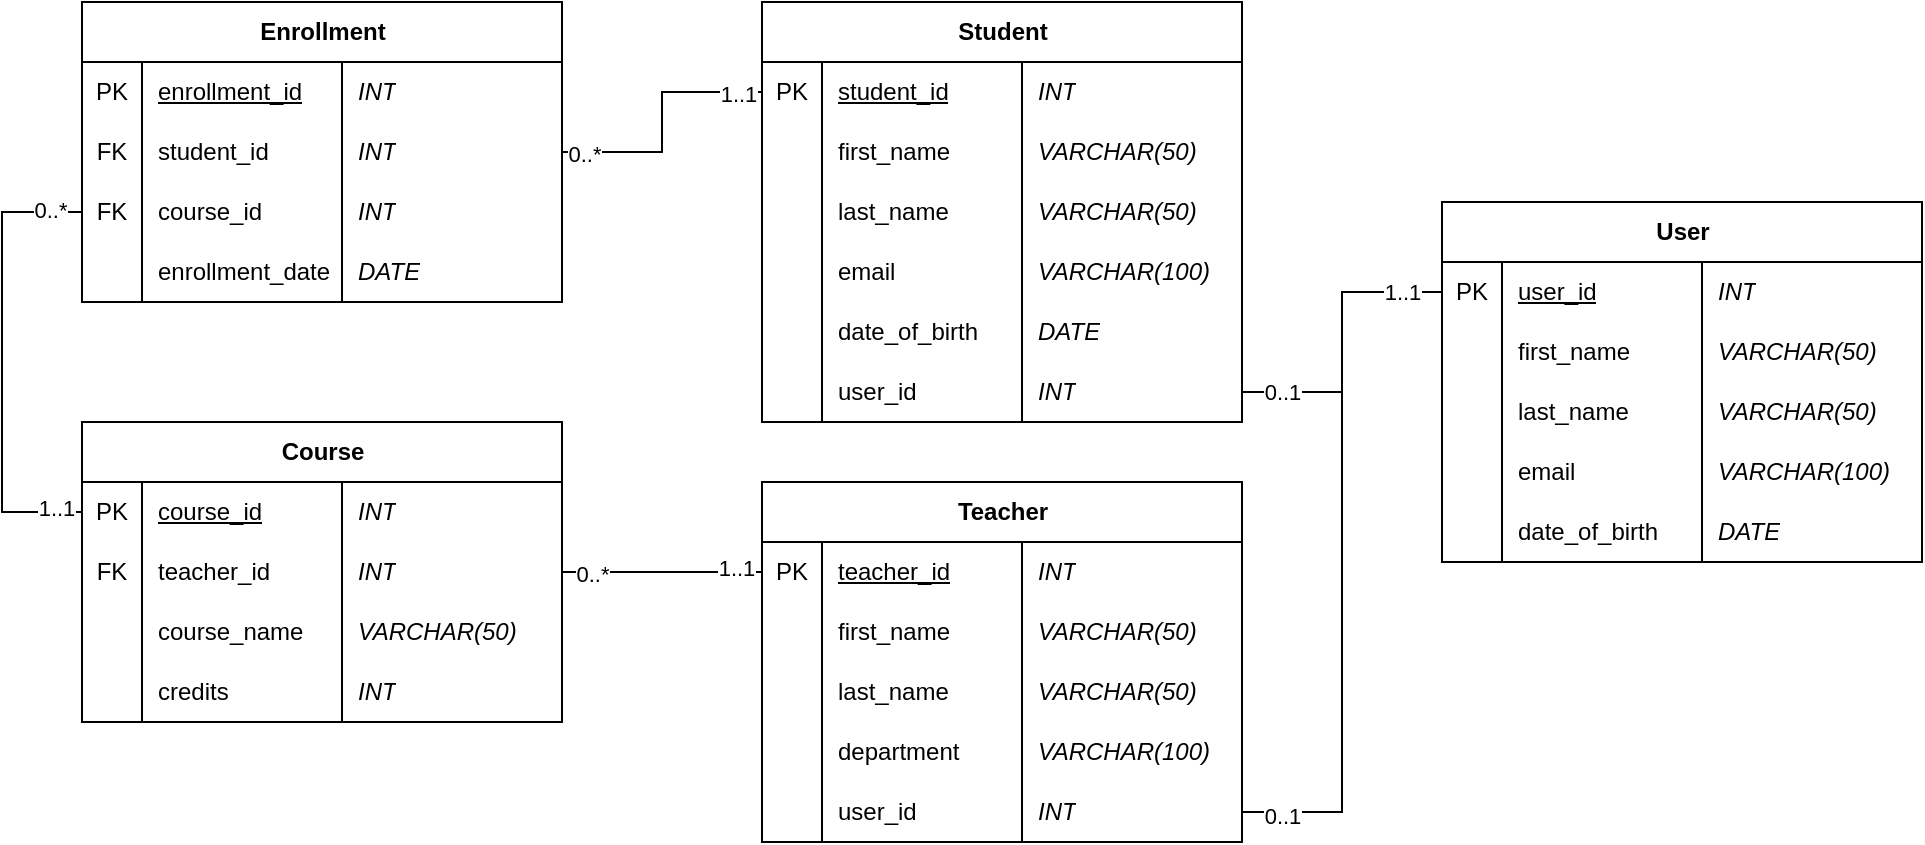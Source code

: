 <mxfile version="24.7.5" pages="3">
  <diagram id="BaHeDOxbGjIJ_mb1dR8P" name="design">
    <mxGraphModel dx="874" dy="534" grid="1" gridSize="10" guides="1" tooltips="1" connect="1" arrows="1" fold="1" page="1" pageScale="1" pageWidth="1100" pageHeight="850" math="0" shadow="0">
      <root>
        <mxCell id="0" />
        <mxCell id="1" parent="0" />
        <mxCell id="9nc5_E9zZzXcDirMOZCN-38" value="Student" style="shape=table;startSize=30;container=1;collapsible=1;childLayout=tableLayout;fixedRows=1;rowLines=0;fontStyle=1;align=center;resizeLast=1;html=1;" parent="1" vertex="1">
          <mxGeometry x="420" y="70" width="240" height="210" as="geometry" />
        </mxCell>
        <mxCell id="9nc5_E9zZzXcDirMOZCN-39" value="" style="shape=tableRow;horizontal=0;startSize=0;swimlaneHead=0;swimlaneBody=0;fillColor=none;collapsible=0;dropTarget=0;points=[[0,0.5],[1,0.5]];portConstraint=eastwest;top=0;left=0;right=0;bottom=0;strokeColor=default;fontStyle=1" parent="9nc5_E9zZzXcDirMOZCN-38" vertex="1">
          <mxGeometry y="30" width="240" height="30" as="geometry" />
        </mxCell>
        <mxCell id="9nc5_E9zZzXcDirMOZCN-40" value="PK" style="shape=partialRectangle;connectable=0;fillColor=none;top=0;left=0;bottom=0;right=0;fontStyle=0;overflow=hidden;whiteSpace=wrap;html=1;" parent="9nc5_E9zZzXcDirMOZCN-39" vertex="1">
          <mxGeometry width="30" height="30" as="geometry">
            <mxRectangle width="30" height="30" as="alternateBounds" />
          </mxGeometry>
        </mxCell>
        <mxCell id="9nc5_E9zZzXcDirMOZCN-41" value="student_id" style="shape=partialRectangle;connectable=0;fillColor=none;top=0;left=0;bottom=0;right=0;align=left;spacingLeft=6;fontStyle=4;overflow=hidden;whiteSpace=wrap;html=1;" parent="9nc5_E9zZzXcDirMOZCN-39" vertex="1">
          <mxGeometry x="30" width="100" height="30" as="geometry">
            <mxRectangle width="100" height="30" as="alternateBounds" />
          </mxGeometry>
        </mxCell>
        <mxCell id="9nc5_E9zZzXcDirMOZCN-42" value="&lt;span style=&quot;font-weight: normal;&quot;&gt;INT&lt;/span&gt;" style="shape=partialRectangle;connectable=0;fillColor=none;top=0;left=0;bottom=0;right=0;align=left;spacingLeft=6;fontStyle=3;overflow=hidden;whiteSpace=wrap;html=1;strokeColor=inherit;" parent="9nc5_E9zZzXcDirMOZCN-39" vertex="1">
          <mxGeometry x="130" width="110" height="30" as="geometry">
            <mxRectangle width="110" height="30" as="alternateBounds" />
          </mxGeometry>
        </mxCell>
        <mxCell id="9nc5_E9zZzXcDirMOZCN-43" value="" style="shape=tableRow;horizontal=0;startSize=0;swimlaneHead=0;swimlaneBody=0;fillColor=none;collapsible=0;dropTarget=0;points=[[0,0.5],[1,0.5]];portConstraint=eastwest;top=0;left=0;right=0;bottom=0;" parent="9nc5_E9zZzXcDirMOZCN-38" vertex="1">
          <mxGeometry y="60" width="240" height="30" as="geometry" />
        </mxCell>
        <mxCell id="9nc5_E9zZzXcDirMOZCN-44" value="" style="shape=partialRectangle;connectable=0;fillColor=none;top=0;left=0;bottom=0;right=0;editable=1;overflow=hidden;whiteSpace=wrap;html=1;" parent="9nc5_E9zZzXcDirMOZCN-43" vertex="1">
          <mxGeometry width="30" height="30" as="geometry">
            <mxRectangle width="30" height="30" as="alternateBounds" />
          </mxGeometry>
        </mxCell>
        <mxCell id="9nc5_E9zZzXcDirMOZCN-45" value="first_name" style="shape=partialRectangle;connectable=0;fillColor=none;top=0;left=0;bottom=0;right=0;align=left;spacingLeft=6;overflow=hidden;whiteSpace=wrap;html=1;" parent="9nc5_E9zZzXcDirMOZCN-43" vertex="1">
          <mxGeometry x="30" width="100" height="30" as="geometry">
            <mxRectangle width="100" height="30" as="alternateBounds" />
          </mxGeometry>
        </mxCell>
        <mxCell id="9nc5_E9zZzXcDirMOZCN-46" value="VARCHAR(50)" style="shape=partialRectangle;connectable=0;fillColor=none;top=0;left=0;bottom=0;right=0;align=left;spacingLeft=6;overflow=hidden;whiteSpace=wrap;html=1;fontStyle=2" parent="9nc5_E9zZzXcDirMOZCN-43" vertex="1">
          <mxGeometry x="130" width="110" height="30" as="geometry">
            <mxRectangle width="110" height="30" as="alternateBounds" />
          </mxGeometry>
        </mxCell>
        <mxCell id="9nc5_E9zZzXcDirMOZCN-67" value="" style="shape=tableRow;horizontal=0;startSize=0;swimlaneHead=0;swimlaneBody=0;fillColor=none;collapsible=0;dropTarget=0;points=[[0,0.5],[1,0.5]];portConstraint=eastwest;top=0;left=0;right=0;bottom=0;" parent="9nc5_E9zZzXcDirMOZCN-38" vertex="1">
          <mxGeometry y="90" width="240" height="30" as="geometry" />
        </mxCell>
        <mxCell id="9nc5_E9zZzXcDirMOZCN-68" value="" style="shape=partialRectangle;connectable=0;fillColor=none;top=0;left=0;bottom=0;right=0;editable=1;overflow=hidden;whiteSpace=wrap;html=1;" parent="9nc5_E9zZzXcDirMOZCN-67" vertex="1">
          <mxGeometry width="30" height="30" as="geometry">
            <mxRectangle width="30" height="30" as="alternateBounds" />
          </mxGeometry>
        </mxCell>
        <mxCell id="9nc5_E9zZzXcDirMOZCN-69" value="last_name" style="shape=partialRectangle;connectable=0;fillColor=none;top=0;left=0;bottom=0;right=0;align=left;spacingLeft=6;overflow=hidden;whiteSpace=wrap;html=1;" parent="9nc5_E9zZzXcDirMOZCN-67" vertex="1">
          <mxGeometry x="30" width="100" height="30" as="geometry">
            <mxRectangle width="100" height="30" as="alternateBounds" />
          </mxGeometry>
        </mxCell>
        <mxCell id="9nc5_E9zZzXcDirMOZCN-70" value="VARCHAR(50)" style="shape=partialRectangle;connectable=0;fillColor=none;top=0;left=0;bottom=0;right=0;align=left;spacingLeft=6;overflow=hidden;whiteSpace=wrap;html=1;fontStyle=2" parent="9nc5_E9zZzXcDirMOZCN-67" vertex="1">
          <mxGeometry x="130" width="110" height="30" as="geometry">
            <mxRectangle width="110" height="30" as="alternateBounds" />
          </mxGeometry>
        </mxCell>
        <mxCell id="9nc5_E9zZzXcDirMOZCN-71" value="" style="shape=tableRow;horizontal=0;startSize=0;swimlaneHead=0;swimlaneBody=0;fillColor=none;collapsible=0;dropTarget=0;points=[[0,0.5],[1,0.5]];portConstraint=eastwest;top=0;left=0;right=0;bottom=0;" parent="9nc5_E9zZzXcDirMOZCN-38" vertex="1">
          <mxGeometry y="120" width="240" height="30" as="geometry" />
        </mxCell>
        <mxCell id="9nc5_E9zZzXcDirMOZCN-72" value="" style="shape=partialRectangle;connectable=0;fillColor=none;top=0;left=0;bottom=0;right=0;editable=1;overflow=hidden;whiteSpace=wrap;html=1;" parent="9nc5_E9zZzXcDirMOZCN-71" vertex="1">
          <mxGeometry width="30" height="30" as="geometry">
            <mxRectangle width="30" height="30" as="alternateBounds" />
          </mxGeometry>
        </mxCell>
        <mxCell id="9nc5_E9zZzXcDirMOZCN-73" value="email" style="shape=partialRectangle;connectable=0;fillColor=none;top=0;left=0;bottom=0;right=0;align=left;spacingLeft=6;overflow=hidden;whiteSpace=wrap;html=1;" parent="9nc5_E9zZzXcDirMOZCN-71" vertex="1">
          <mxGeometry x="30" width="100" height="30" as="geometry">
            <mxRectangle width="100" height="30" as="alternateBounds" />
          </mxGeometry>
        </mxCell>
        <mxCell id="9nc5_E9zZzXcDirMOZCN-74" value="VARCHAR(100)" style="shape=partialRectangle;connectable=0;fillColor=none;top=0;left=0;bottom=0;right=0;align=left;spacingLeft=6;overflow=hidden;whiteSpace=wrap;html=1;fontStyle=2" parent="9nc5_E9zZzXcDirMOZCN-71" vertex="1">
          <mxGeometry x="130" width="110" height="30" as="geometry">
            <mxRectangle width="110" height="30" as="alternateBounds" />
          </mxGeometry>
        </mxCell>
        <mxCell id="9nc5_E9zZzXcDirMOZCN-75" value="" style="shape=tableRow;horizontal=0;startSize=0;swimlaneHead=0;swimlaneBody=0;fillColor=none;collapsible=0;dropTarget=0;points=[[0,0.5],[1,0.5]];portConstraint=eastwest;top=0;left=0;right=0;bottom=0;" parent="9nc5_E9zZzXcDirMOZCN-38" vertex="1">
          <mxGeometry y="150" width="240" height="30" as="geometry" />
        </mxCell>
        <mxCell id="9nc5_E9zZzXcDirMOZCN-76" value="" style="shape=partialRectangle;connectable=0;fillColor=none;top=0;left=0;bottom=0;right=0;editable=1;overflow=hidden;whiteSpace=wrap;html=1;" parent="9nc5_E9zZzXcDirMOZCN-75" vertex="1">
          <mxGeometry width="30" height="30" as="geometry">
            <mxRectangle width="30" height="30" as="alternateBounds" />
          </mxGeometry>
        </mxCell>
        <mxCell id="9nc5_E9zZzXcDirMOZCN-77" value="date_of_birth" style="shape=partialRectangle;connectable=0;fillColor=none;top=0;left=0;bottom=0;right=0;align=left;spacingLeft=6;overflow=hidden;whiteSpace=wrap;html=1;" parent="9nc5_E9zZzXcDirMOZCN-75" vertex="1">
          <mxGeometry x="30" width="100" height="30" as="geometry">
            <mxRectangle width="100" height="30" as="alternateBounds" />
          </mxGeometry>
        </mxCell>
        <mxCell id="9nc5_E9zZzXcDirMOZCN-78" value="DATE" style="shape=partialRectangle;connectable=0;fillColor=none;top=0;left=0;bottom=0;right=0;align=left;spacingLeft=6;overflow=hidden;whiteSpace=wrap;html=1;fontStyle=2" parent="9nc5_E9zZzXcDirMOZCN-75" vertex="1">
          <mxGeometry x="130" width="110" height="30" as="geometry">
            <mxRectangle width="110" height="30" as="alternateBounds" />
          </mxGeometry>
        </mxCell>
        <mxCell id="VGwMLogM9dzKNjKi0T4t-22" value="" style="shape=tableRow;horizontal=0;startSize=0;swimlaneHead=0;swimlaneBody=0;fillColor=none;collapsible=0;dropTarget=0;points=[[0,0.5],[1,0.5]];portConstraint=eastwest;top=0;left=0;right=0;bottom=0;" parent="9nc5_E9zZzXcDirMOZCN-38" vertex="1">
          <mxGeometry y="180" width="240" height="30" as="geometry" />
        </mxCell>
        <mxCell id="VGwMLogM9dzKNjKi0T4t-23" value="" style="shape=partialRectangle;connectable=0;fillColor=none;top=0;left=0;bottom=0;right=0;editable=1;overflow=hidden;whiteSpace=wrap;html=1;" parent="VGwMLogM9dzKNjKi0T4t-22" vertex="1">
          <mxGeometry width="30" height="30" as="geometry">
            <mxRectangle width="30" height="30" as="alternateBounds" />
          </mxGeometry>
        </mxCell>
        <mxCell id="VGwMLogM9dzKNjKi0T4t-24" value="user_id" style="shape=partialRectangle;connectable=0;fillColor=none;top=0;left=0;bottom=0;right=0;align=left;spacingLeft=6;overflow=hidden;whiteSpace=wrap;html=1;" parent="VGwMLogM9dzKNjKi0T4t-22" vertex="1">
          <mxGeometry x="30" width="100" height="30" as="geometry">
            <mxRectangle width="100" height="30" as="alternateBounds" />
          </mxGeometry>
        </mxCell>
        <mxCell id="VGwMLogM9dzKNjKi0T4t-25" value="INT" style="shape=partialRectangle;connectable=0;fillColor=none;top=0;left=0;bottom=0;right=0;align=left;spacingLeft=6;overflow=hidden;whiteSpace=wrap;html=1;fontStyle=2" parent="VGwMLogM9dzKNjKi0T4t-22" vertex="1">
          <mxGeometry x="130" width="110" height="30" as="geometry">
            <mxRectangle width="110" height="30" as="alternateBounds" />
          </mxGeometry>
        </mxCell>
        <mxCell id="9nc5_E9zZzXcDirMOZCN-95" value="Enrollment" style="shape=table;startSize=30;container=1;collapsible=1;childLayout=tableLayout;fixedRows=1;rowLines=0;fontStyle=1;align=center;resizeLast=1;html=1;" parent="1" vertex="1">
          <mxGeometry x="80" y="70" width="240" height="150" as="geometry" />
        </mxCell>
        <mxCell id="9nc5_E9zZzXcDirMOZCN-96" value="" style="shape=tableRow;horizontal=0;startSize=0;swimlaneHead=0;swimlaneBody=0;fillColor=none;collapsible=0;dropTarget=0;points=[[0,0.5],[1,0.5]];portConstraint=eastwest;top=0;left=0;right=0;bottom=0;strokeColor=default;fontStyle=1" parent="9nc5_E9zZzXcDirMOZCN-95" vertex="1">
          <mxGeometry y="30" width="240" height="30" as="geometry" />
        </mxCell>
        <mxCell id="9nc5_E9zZzXcDirMOZCN-97" value="PK" style="shape=partialRectangle;connectable=0;fillColor=none;top=0;left=0;bottom=0;right=0;fontStyle=0;overflow=hidden;whiteSpace=wrap;html=1;" parent="9nc5_E9zZzXcDirMOZCN-96" vertex="1">
          <mxGeometry width="30" height="30" as="geometry">
            <mxRectangle width="30" height="30" as="alternateBounds" />
          </mxGeometry>
        </mxCell>
        <mxCell id="9nc5_E9zZzXcDirMOZCN-98" value="enrollment_id" style="shape=partialRectangle;connectable=0;fillColor=none;top=0;left=0;bottom=0;right=0;align=left;spacingLeft=6;fontStyle=4;overflow=hidden;whiteSpace=wrap;html=1;" parent="9nc5_E9zZzXcDirMOZCN-96" vertex="1">
          <mxGeometry x="30" width="100" height="30" as="geometry">
            <mxRectangle width="100" height="30" as="alternateBounds" />
          </mxGeometry>
        </mxCell>
        <mxCell id="9nc5_E9zZzXcDirMOZCN-99" value="&lt;span style=&quot;font-weight: normal;&quot;&gt;INT&lt;/span&gt;" style="shape=partialRectangle;connectable=0;fillColor=none;top=0;left=0;bottom=0;right=0;align=left;spacingLeft=6;fontStyle=3;overflow=hidden;whiteSpace=wrap;html=1;strokeColor=inherit;" parent="9nc5_E9zZzXcDirMOZCN-96" vertex="1">
          <mxGeometry x="130" width="110" height="30" as="geometry">
            <mxRectangle width="110" height="30" as="alternateBounds" />
          </mxGeometry>
        </mxCell>
        <mxCell id="9nc5_E9zZzXcDirMOZCN-100" value="" style="shape=tableRow;horizontal=0;startSize=0;swimlaneHead=0;swimlaneBody=0;fillColor=none;collapsible=0;dropTarget=0;points=[[0,0.5],[1,0.5]];portConstraint=eastwest;top=0;left=0;right=0;bottom=0;" parent="9nc5_E9zZzXcDirMOZCN-95" vertex="1">
          <mxGeometry y="60" width="240" height="30" as="geometry" />
        </mxCell>
        <mxCell id="9nc5_E9zZzXcDirMOZCN-101" value="FK" style="shape=partialRectangle;connectable=0;fillColor=none;top=0;left=0;bottom=0;right=0;editable=1;overflow=hidden;whiteSpace=wrap;html=1;" parent="9nc5_E9zZzXcDirMOZCN-100" vertex="1">
          <mxGeometry width="30" height="30" as="geometry">
            <mxRectangle width="30" height="30" as="alternateBounds" />
          </mxGeometry>
        </mxCell>
        <mxCell id="9nc5_E9zZzXcDirMOZCN-102" value="student_id" style="shape=partialRectangle;connectable=0;fillColor=none;top=0;left=0;bottom=0;right=0;align=left;spacingLeft=6;overflow=hidden;whiteSpace=wrap;html=1;" parent="9nc5_E9zZzXcDirMOZCN-100" vertex="1">
          <mxGeometry x="30" width="100" height="30" as="geometry">
            <mxRectangle width="100" height="30" as="alternateBounds" />
          </mxGeometry>
        </mxCell>
        <mxCell id="9nc5_E9zZzXcDirMOZCN-103" value="INT" style="shape=partialRectangle;connectable=0;fillColor=none;top=0;left=0;bottom=0;right=0;align=left;spacingLeft=6;overflow=hidden;whiteSpace=wrap;html=1;fontStyle=2" parent="9nc5_E9zZzXcDirMOZCN-100" vertex="1">
          <mxGeometry x="130" width="110" height="30" as="geometry">
            <mxRectangle width="110" height="30" as="alternateBounds" />
          </mxGeometry>
        </mxCell>
        <mxCell id="9nc5_E9zZzXcDirMOZCN-104" value="" style="shape=tableRow;horizontal=0;startSize=0;swimlaneHead=0;swimlaneBody=0;fillColor=none;collapsible=0;dropTarget=0;points=[[0,0.5],[1,0.5]];portConstraint=eastwest;top=0;left=0;right=0;bottom=0;" parent="9nc5_E9zZzXcDirMOZCN-95" vertex="1">
          <mxGeometry y="90" width="240" height="30" as="geometry" />
        </mxCell>
        <mxCell id="9nc5_E9zZzXcDirMOZCN-105" value="FK" style="shape=partialRectangle;connectable=0;fillColor=none;top=0;left=0;bottom=0;right=0;editable=1;overflow=hidden;whiteSpace=wrap;html=1;" parent="9nc5_E9zZzXcDirMOZCN-104" vertex="1">
          <mxGeometry width="30" height="30" as="geometry">
            <mxRectangle width="30" height="30" as="alternateBounds" />
          </mxGeometry>
        </mxCell>
        <mxCell id="9nc5_E9zZzXcDirMOZCN-106" value="course_id" style="shape=partialRectangle;connectable=0;fillColor=none;top=0;left=0;bottom=0;right=0;align=left;spacingLeft=6;overflow=hidden;whiteSpace=wrap;html=1;" parent="9nc5_E9zZzXcDirMOZCN-104" vertex="1">
          <mxGeometry x="30" width="100" height="30" as="geometry">
            <mxRectangle width="100" height="30" as="alternateBounds" />
          </mxGeometry>
        </mxCell>
        <mxCell id="9nc5_E9zZzXcDirMOZCN-107" value="INT" style="shape=partialRectangle;connectable=0;fillColor=none;top=0;left=0;bottom=0;right=0;align=left;spacingLeft=6;overflow=hidden;whiteSpace=wrap;html=1;fontStyle=2" parent="9nc5_E9zZzXcDirMOZCN-104" vertex="1">
          <mxGeometry x="130" width="110" height="30" as="geometry">
            <mxRectangle width="110" height="30" as="alternateBounds" />
          </mxGeometry>
        </mxCell>
        <mxCell id="9nc5_E9zZzXcDirMOZCN-108" value="" style="shape=tableRow;horizontal=0;startSize=0;swimlaneHead=0;swimlaneBody=0;fillColor=none;collapsible=0;dropTarget=0;points=[[0,0.5],[1,0.5]];portConstraint=eastwest;top=0;left=0;right=0;bottom=0;" parent="9nc5_E9zZzXcDirMOZCN-95" vertex="1">
          <mxGeometry y="120" width="240" height="30" as="geometry" />
        </mxCell>
        <mxCell id="9nc5_E9zZzXcDirMOZCN-109" value="" style="shape=partialRectangle;connectable=0;fillColor=none;top=0;left=0;bottom=0;right=0;editable=1;overflow=hidden;whiteSpace=wrap;html=1;" parent="9nc5_E9zZzXcDirMOZCN-108" vertex="1">
          <mxGeometry width="30" height="30" as="geometry">
            <mxRectangle width="30" height="30" as="alternateBounds" />
          </mxGeometry>
        </mxCell>
        <mxCell id="9nc5_E9zZzXcDirMOZCN-110" value="enrollment_date" style="shape=partialRectangle;connectable=0;fillColor=none;top=0;left=0;bottom=0;right=0;align=left;spacingLeft=6;overflow=hidden;whiteSpace=wrap;html=1;" parent="9nc5_E9zZzXcDirMOZCN-108" vertex="1">
          <mxGeometry x="30" width="100" height="30" as="geometry">
            <mxRectangle width="100" height="30" as="alternateBounds" />
          </mxGeometry>
        </mxCell>
        <mxCell id="9nc5_E9zZzXcDirMOZCN-111" value="DATE" style="shape=partialRectangle;connectable=0;fillColor=none;top=0;left=0;bottom=0;right=0;align=left;spacingLeft=6;overflow=hidden;whiteSpace=wrap;html=1;fontStyle=2" parent="9nc5_E9zZzXcDirMOZCN-108" vertex="1">
          <mxGeometry x="130" width="110" height="30" as="geometry">
            <mxRectangle width="110" height="30" as="alternateBounds" />
          </mxGeometry>
        </mxCell>
        <mxCell id="9nc5_E9zZzXcDirMOZCN-120" style="edgeStyle=orthogonalEdgeStyle;rounded=0;orthogonalLoop=1;jettySize=auto;html=1;exitX=1;exitY=0.5;exitDx=0;exitDy=0;entryX=0;entryY=0.5;entryDx=0;entryDy=0;endArrow=none;endFill=0;" parent="1" source="9nc5_E9zZzXcDirMOZCN-100" target="9nc5_E9zZzXcDirMOZCN-39" edge="1">
          <mxGeometry relative="1" as="geometry" />
        </mxCell>
        <mxCell id="9nc5_E9zZzXcDirMOZCN-121" value="1..1" style="edgeLabel;html=1;align=center;verticalAlign=middle;resizable=0;points=[];" parent="9nc5_E9zZzXcDirMOZCN-120" vertex="1" connectable="0">
          <mxGeometry x="0.815" y="-1" relative="1" as="geometry">
            <mxPoint as="offset" />
          </mxGeometry>
        </mxCell>
        <mxCell id="9nc5_E9zZzXcDirMOZCN-122" value="0..*" style="edgeLabel;html=1;align=center;verticalAlign=middle;resizable=0;points=[];" parent="9nc5_E9zZzXcDirMOZCN-120" vertex="1" connectable="0">
          <mxGeometry x="-0.831" y="-1" relative="1" as="geometry">
            <mxPoint as="offset" />
          </mxGeometry>
        </mxCell>
        <mxCell id="ROkR2_H2mITcNF50vvws-18" value="Teacher" style="shape=table;startSize=30;container=1;collapsible=1;childLayout=tableLayout;fixedRows=1;rowLines=0;fontStyle=1;align=center;resizeLast=1;html=1;" parent="1" vertex="1">
          <mxGeometry x="420" y="310" width="240" height="180" as="geometry" />
        </mxCell>
        <mxCell id="ROkR2_H2mITcNF50vvws-19" value="" style="shape=tableRow;horizontal=0;startSize=0;swimlaneHead=0;swimlaneBody=0;fillColor=none;collapsible=0;dropTarget=0;points=[[0,0.5],[1,0.5]];portConstraint=eastwest;top=0;left=0;right=0;bottom=0;strokeColor=default;fontStyle=1" parent="ROkR2_H2mITcNF50vvws-18" vertex="1">
          <mxGeometry y="30" width="240" height="30" as="geometry" />
        </mxCell>
        <mxCell id="ROkR2_H2mITcNF50vvws-20" value="PK" style="shape=partialRectangle;connectable=0;fillColor=none;top=0;left=0;bottom=0;right=0;fontStyle=0;overflow=hidden;whiteSpace=wrap;html=1;" parent="ROkR2_H2mITcNF50vvws-19" vertex="1">
          <mxGeometry width="30" height="30" as="geometry">
            <mxRectangle width="30" height="30" as="alternateBounds" />
          </mxGeometry>
        </mxCell>
        <mxCell id="ROkR2_H2mITcNF50vvws-21" value="teacher_id" style="shape=partialRectangle;connectable=0;fillColor=none;top=0;left=0;bottom=0;right=0;align=left;spacingLeft=6;fontStyle=4;overflow=hidden;whiteSpace=wrap;html=1;" parent="ROkR2_H2mITcNF50vvws-19" vertex="1">
          <mxGeometry x="30" width="100" height="30" as="geometry">
            <mxRectangle width="100" height="30" as="alternateBounds" />
          </mxGeometry>
        </mxCell>
        <mxCell id="ROkR2_H2mITcNF50vvws-22" value="&lt;span style=&quot;font-weight: normal;&quot;&gt;INT&lt;/span&gt;" style="shape=partialRectangle;connectable=0;fillColor=none;top=0;left=0;bottom=0;right=0;align=left;spacingLeft=6;fontStyle=3;overflow=hidden;whiteSpace=wrap;html=1;strokeColor=inherit;" parent="ROkR2_H2mITcNF50vvws-19" vertex="1">
          <mxGeometry x="130" width="110" height="30" as="geometry">
            <mxRectangle width="110" height="30" as="alternateBounds" />
          </mxGeometry>
        </mxCell>
        <mxCell id="ROkR2_H2mITcNF50vvws-23" value="" style="shape=tableRow;horizontal=0;startSize=0;swimlaneHead=0;swimlaneBody=0;fillColor=none;collapsible=0;dropTarget=0;points=[[0,0.5],[1,0.5]];portConstraint=eastwest;top=0;left=0;right=0;bottom=0;" parent="ROkR2_H2mITcNF50vvws-18" vertex="1">
          <mxGeometry y="60" width="240" height="30" as="geometry" />
        </mxCell>
        <mxCell id="ROkR2_H2mITcNF50vvws-24" value="" style="shape=partialRectangle;connectable=0;fillColor=none;top=0;left=0;bottom=0;right=0;editable=1;overflow=hidden;whiteSpace=wrap;html=1;" parent="ROkR2_H2mITcNF50vvws-23" vertex="1">
          <mxGeometry width="30" height="30" as="geometry">
            <mxRectangle width="30" height="30" as="alternateBounds" />
          </mxGeometry>
        </mxCell>
        <mxCell id="ROkR2_H2mITcNF50vvws-25" value="first_name" style="shape=partialRectangle;connectable=0;fillColor=none;top=0;left=0;bottom=0;right=0;align=left;spacingLeft=6;overflow=hidden;whiteSpace=wrap;html=1;" parent="ROkR2_H2mITcNF50vvws-23" vertex="1">
          <mxGeometry x="30" width="100" height="30" as="geometry">
            <mxRectangle width="100" height="30" as="alternateBounds" />
          </mxGeometry>
        </mxCell>
        <mxCell id="ROkR2_H2mITcNF50vvws-26" value="VARCHAR(50)" style="shape=partialRectangle;connectable=0;fillColor=none;top=0;left=0;bottom=0;right=0;align=left;spacingLeft=6;overflow=hidden;whiteSpace=wrap;html=1;fontStyle=2" parent="ROkR2_H2mITcNF50vvws-23" vertex="1">
          <mxGeometry x="130" width="110" height="30" as="geometry">
            <mxRectangle width="110" height="30" as="alternateBounds" />
          </mxGeometry>
        </mxCell>
        <mxCell id="ROkR2_H2mITcNF50vvws-27" value="" style="shape=tableRow;horizontal=0;startSize=0;swimlaneHead=0;swimlaneBody=0;fillColor=none;collapsible=0;dropTarget=0;points=[[0,0.5],[1,0.5]];portConstraint=eastwest;top=0;left=0;right=0;bottom=0;" parent="ROkR2_H2mITcNF50vvws-18" vertex="1">
          <mxGeometry y="90" width="240" height="30" as="geometry" />
        </mxCell>
        <mxCell id="ROkR2_H2mITcNF50vvws-28" value="" style="shape=partialRectangle;connectable=0;fillColor=none;top=0;left=0;bottom=0;right=0;editable=1;overflow=hidden;whiteSpace=wrap;html=1;" parent="ROkR2_H2mITcNF50vvws-27" vertex="1">
          <mxGeometry width="30" height="30" as="geometry">
            <mxRectangle width="30" height="30" as="alternateBounds" />
          </mxGeometry>
        </mxCell>
        <mxCell id="ROkR2_H2mITcNF50vvws-29" value="last_name" style="shape=partialRectangle;connectable=0;fillColor=none;top=0;left=0;bottom=0;right=0;align=left;spacingLeft=6;overflow=hidden;whiteSpace=wrap;html=1;" parent="ROkR2_H2mITcNF50vvws-27" vertex="1">
          <mxGeometry x="30" width="100" height="30" as="geometry">
            <mxRectangle width="100" height="30" as="alternateBounds" />
          </mxGeometry>
        </mxCell>
        <mxCell id="ROkR2_H2mITcNF50vvws-30" value="VARCHAR(50)" style="shape=partialRectangle;connectable=0;fillColor=none;top=0;left=0;bottom=0;right=0;align=left;spacingLeft=6;overflow=hidden;whiteSpace=wrap;html=1;fontStyle=2" parent="ROkR2_H2mITcNF50vvws-27" vertex="1">
          <mxGeometry x="130" width="110" height="30" as="geometry">
            <mxRectangle width="110" height="30" as="alternateBounds" />
          </mxGeometry>
        </mxCell>
        <mxCell id="ROkR2_H2mITcNF50vvws-31" value="" style="shape=tableRow;horizontal=0;startSize=0;swimlaneHead=0;swimlaneBody=0;fillColor=none;collapsible=0;dropTarget=0;points=[[0,0.5],[1,0.5]];portConstraint=eastwest;top=0;left=0;right=0;bottom=0;" parent="ROkR2_H2mITcNF50vvws-18" vertex="1">
          <mxGeometry y="120" width="240" height="30" as="geometry" />
        </mxCell>
        <mxCell id="ROkR2_H2mITcNF50vvws-32" value="" style="shape=partialRectangle;connectable=0;fillColor=none;top=0;left=0;bottom=0;right=0;editable=1;overflow=hidden;whiteSpace=wrap;html=1;" parent="ROkR2_H2mITcNF50vvws-31" vertex="1">
          <mxGeometry width="30" height="30" as="geometry">
            <mxRectangle width="30" height="30" as="alternateBounds" />
          </mxGeometry>
        </mxCell>
        <mxCell id="ROkR2_H2mITcNF50vvws-33" value="department" style="shape=partialRectangle;connectable=0;fillColor=none;top=0;left=0;bottom=0;right=0;align=left;spacingLeft=6;overflow=hidden;whiteSpace=wrap;html=1;" parent="ROkR2_H2mITcNF50vvws-31" vertex="1">
          <mxGeometry x="30" width="100" height="30" as="geometry">
            <mxRectangle width="100" height="30" as="alternateBounds" />
          </mxGeometry>
        </mxCell>
        <mxCell id="ROkR2_H2mITcNF50vvws-34" value="VARCHAR(100)" style="shape=partialRectangle;connectable=0;fillColor=none;top=0;left=0;bottom=0;right=0;align=left;spacingLeft=6;overflow=hidden;whiteSpace=wrap;html=1;fontStyle=2" parent="ROkR2_H2mITcNF50vvws-31" vertex="1">
          <mxGeometry x="130" width="110" height="30" as="geometry">
            <mxRectangle width="110" height="30" as="alternateBounds" />
          </mxGeometry>
        </mxCell>
        <mxCell id="VGwMLogM9dzKNjKi0T4t-26" value="" style="shape=tableRow;horizontal=0;startSize=0;swimlaneHead=0;swimlaneBody=0;fillColor=none;collapsible=0;dropTarget=0;points=[[0,0.5],[1,0.5]];portConstraint=eastwest;top=0;left=0;right=0;bottom=0;" parent="ROkR2_H2mITcNF50vvws-18" vertex="1">
          <mxGeometry y="150" width="240" height="30" as="geometry" />
        </mxCell>
        <mxCell id="VGwMLogM9dzKNjKi0T4t-27" value="" style="shape=partialRectangle;connectable=0;fillColor=none;top=0;left=0;bottom=0;right=0;editable=1;overflow=hidden;whiteSpace=wrap;html=1;" parent="VGwMLogM9dzKNjKi0T4t-26" vertex="1">
          <mxGeometry width="30" height="30" as="geometry">
            <mxRectangle width="30" height="30" as="alternateBounds" />
          </mxGeometry>
        </mxCell>
        <mxCell id="VGwMLogM9dzKNjKi0T4t-28" value="user_id" style="shape=partialRectangle;connectable=0;fillColor=none;top=0;left=0;bottom=0;right=0;align=left;spacingLeft=6;overflow=hidden;whiteSpace=wrap;html=1;" parent="VGwMLogM9dzKNjKi0T4t-26" vertex="1">
          <mxGeometry x="30" width="100" height="30" as="geometry">
            <mxRectangle width="100" height="30" as="alternateBounds" />
          </mxGeometry>
        </mxCell>
        <mxCell id="VGwMLogM9dzKNjKi0T4t-29" value="INT" style="shape=partialRectangle;connectable=0;fillColor=none;top=0;left=0;bottom=0;right=0;align=left;spacingLeft=6;overflow=hidden;whiteSpace=wrap;html=1;fontStyle=2" parent="VGwMLogM9dzKNjKi0T4t-26" vertex="1">
          <mxGeometry x="130" width="110" height="30" as="geometry">
            <mxRectangle width="110" height="30" as="alternateBounds" />
          </mxGeometry>
        </mxCell>
        <mxCell id="ROkR2_H2mITcNF50vvws-68" value="Course" style="shape=table;startSize=30;container=1;collapsible=1;childLayout=tableLayout;fixedRows=1;rowLines=0;fontStyle=1;align=center;resizeLast=1;html=1;" parent="1" vertex="1">
          <mxGeometry x="80" y="280" width="240" height="150" as="geometry" />
        </mxCell>
        <mxCell id="ROkR2_H2mITcNF50vvws-69" value="" style="shape=tableRow;horizontal=0;startSize=0;swimlaneHead=0;swimlaneBody=0;fillColor=none;collapsible=0;dropTarget=0;points=[[0,0.5],[1,0.5]];portConstraint=eastwest;top=0;left=0;right=0;bottom=0;strokeColor=default;fontStyle=1" parent="ROkR2_H2mITcNF50vvws-68" vertex="1">
          <mxGeometry y="30" width="240" height="30" as="geometry" />
        </mxCell>
        <mxCell id="ROkR2_H2mITcNF50vvws-70" value="PK" style="shape=partialRectangle;connectable=0;fillColor=none;top=0;left=0;bottom=0;right=0;fontStyle=0;overflow=hidden;whiteSpace=wrap;html=1;" parent="ROkR2_H2mITcNF50vvws-69" vertex="1">
          <mxGeometry width="30" height="30" as="geometry">
            <mxRectangle width="30" height="30" as="alternateBounds" />
          </mxGeometry>
        </mxCell>
        <mxCell id="ROkR2_H2mITcNF50vvws-71" value="course_id" style="shape=partialRectangle;connectable=0;fillColor=none;top=0;left=0;bottom=0;right=0;align=left;spacingLeft=6;fontStyle=4;overflow=hidden;whiteSpace=wrap;html=1;" parent="ROkR2_H2mITcNF50vvws-69" vertex="1">
          <mxGeometry x="30" width="100" height="30" as="geometry">
            <mxRectangle width="100" height="30" as="alternateBounds" />
          </mxGeometry>
        </mxCell>
        <mxCell id="ROkR2_H2mITcNF50vvws-72" value="&lt;span style=&quot;font-weight: normal;&quot;&gt;INT&lt;/span&gt;" style="shape=partialRectangle;connectable=0;fillColor=none;top=0;left=0;bottom=0;right=0;align=left;spacingLeft=6;fontStyle=3;overflow=hidden;whiteSpace=wrap;html=1;strokeColor=inherit;" parent="ROkR2_H2mITcNF50vvws-69" vertex="1">
          <mxGeometry x="130" width="110" height="30" as="geometry">
            <mxRectangle width="110" height="30" as="alternateBounds" />
          </mxGeometry>
        </mxCell>
        <mxCell id="ROkR2_H2mITcNF50vvws-73" value="" style="shape=tableRow;horizontal=0;startSize=0;swimlaneHead=0;swimlaneBody=0;fillColor=none;collapsible=0;dropTarget=0;points=[[0,0.5],[1,0.5]];portConstraint=eastwest;top=0;left=0;right=0;bottom=0;" parent="ROkR2_H2mITcNF50vvws-68" vertex="1">
          <mxGeometry y="60" width="240" height="30" as="geometry" />
        </mxCell>
        <mxCell id="ROkR2_H2mITcNF50vvws-74" value="FK" style="shape=partialRectangle;connectable=0;fillColor=none;top=0;left=0;bottom=0;right=0;editable=1;overflow=hidden;whiteSpace=wrap;html=1;" parent="ROkR2_H2mITcNF50vvws-73" vertex="1">
          <mxGeometry width="30" height="30" as="geometry">
            <mxRectangle width="30" height="30" as="alternateBounds" />
          </mxGeometry>
        </mxCell>
        <mxCell id="ROkR2_H2mITcNF50vvws-75" value="teacher_id" style="shape=partialRectangle;connectable=0;fillColor=none;top=0;left=0;bottom=0;right=0;align=left;spacingLeft=6;overflow=hidden;whiteSpace=wrap;html=1;" parent="ROkR2_H2mITcNF50vvws-73" vertex="1">
          <mxGeometry x="30" width="100" height="30" as="geometry">
            <mxRectangle width="100" height="30" as="alternateBounds" />
          </mxGeometry>
        </mxCell>
        <mxCell id="ROkR2_H2mITcNF50vvws-76" value="INT" style="shape=partialRectangle;connectable=0;fillColor=none;top=0;left=0;bottom=0;right=0;align=left;spacingLeft=6;overflow=hidden;whiteSpace=wrap;html=1;fontStyle=2" parent="ROkR2_H2mITcNF50vvws-73" vertex="1">
          <mxGeometry x="130" width="110" height="30" as="geometry">
            <mxRectangle width="110" height="30" as="alternateBounds" />
          </mxGeometry>
        </mxCell>
        <mxCell id="ROkR2_H2mITcNF50vvws-77" value="" style="shape=tableRow;horizontal=0;startSize=0;swimlaneHead=0;swimlaneBody=0;fillColor=none;collapsible=0;dropTarget=0;points=[[0,0.5],[1,0.5]];portConstraint=eastwest;top=0;left=0;right=0;bottom=0;" parent="ROkR2_H2mITcNF50vvws-68" vertex="1">
          <mxGeometry y="90" width="240" height="30" as="geometry" />
        </mxCell>
        <mxCell id="ROkR2_H2mITcNF50vvws-78" value="" style="shape=partialRectangle;connectable=0;fillColor=none;top=0;left=0;bottom=0;right=0;editable=1;overflow=hidden;whiteSpace=wrap;html=1;" parent="ROkR2_H2mITcNF50vvws-77" vertex="1">
          <mxGeometry width="30" height="30" as="geometry">
            <mxRectangle width="30" height="30" as="alternateBounds" />
          </mxGeometry>
        </mxCell>
        <mxCell id="ROkR2_H2mITcNF50vvws-79" value="course_name" style="shape=partialRectangle;connectable=0;fillColor=none;top=0;left=0;bottom=0;right=0;align=left;spacingLeft=6;overflow=hidden;whiteSpace=wrap;html=1;" parent="ROkR2_H2mITcNF50vvws-77" vertex="1">
          <mxGeometry x="30" width="100" height="30" as="geometry">
            <mxRectangle width="100" height="30" as="alternateBounds" />
          </mxGeometry>
        </mxCell>
        <mxCell id="ROkR2_H2mITcNF50vvws-80" value="VARCHAR(50)" style="shape=partialRectangle;connectable=0;fillColor=none;top=0;left=0;bottom=0;right=0;align=left;spacingLeft=6;overflow=hidden;whiteSpace=wrap;html=1;fontStyle=2" parent="ROkR2_H2mITcNF50vvws-77" vertex="1">
          <mxGeometry x="130" width="110" height="30" as="geometry">
            <mxRectangle width="110" height="30" as="alternateBounds" />
          </mxGeometry>
        </mxCell>
        <mxCell id="ROkR2_H2mITcNF50vvws-81" value="" style="shape=tableRow;horizontal=0;startSize=0;swimlaneHead=0;swimlaneBody=0;fillColor=none;collapsible=0;dropTarget=0;points=[[0,0.5],[1,0.5]];portConstraint=eastwest;top=0;left=0;right=0;bottom=0;" parent="ROkR2_H2mITcNF50vvws-68" vertex="1">
          <mxGeometry y="120" width="240" height="30" as="geometry" />
        </mxCell>
        <mxCell id="ROkR2_H2mITcNF50vvws-82" value="" style="shape=partialRectangle;connectable=0;fillColor=none;top=0;left=0;bottom=0;right=0;editable=1;overflow=hidden;whiteSpace=wrap;html=1;" parent="ROkR2_H2mITcNF50vvws-81" vertex="1">
          <mxGeometry width="30" height="30" as="geometry">
            <mxRectangle width="30" height="30" as="alternateBounds" />
          </mxGeometry>
        </mxCell>
        <mxCell id="ROkR2_H2mITcNF50vvws-83" value="credits" style="shape=partialRectangle;connectable=0;fillColor=none;top=0;left=0;bottom=0;right=0;align=left;spacingLeft=6;overflow=hidden;whiteSpace=wrap;html=1;" parent="ROkR2_H2mITcNF50vvws-81" vertex="1">
          <mxGeometry x="30" width="100" height="30" as="geometry">
            <mxRectangle width="100" height="30" as="alternateBounds" />
          </mxGeometry>
        </mxCell>
        <mxCell id="ROkR2_H2mITcNF50vvws-84" value="INT" style="shape=partialRectangle;connectable=0;fillColor=none;top=0;left=0;bottom=0;right=0;align=left;spacingLeft=6;overflow=hidden;whiteSpace=wrap;html=1;fontStyle=2" parent="ROkR2_H2mITcNF50vvws-81" vertex="1">
          <mxGeometry x="130" width="110" height="30" as="geometry">
            <mxRectangle width="110" height="30" as="alternateBounds" />
          </mxGeometry>
        </mxCell>
        <mxCell id="ROkR2_H2mITcNF50vvws-85" style="edgeStyle=orthogonalEdgeStyle;rounded=0;orthogonalLoop=1;jettySize=auto;html=1;exitX=0;exitY=0.5;exitDx=0;exitDy=0;entryX=0;entryY=0.5;entryDx=0;entryDy=0;endArrow=none;endFill=0;" parent="1" source="9nc5_E9zZzXcDirMOZCN-104" target="ROkR2_H2mITcNF50vvws-69" edge="1">
          <mxGeometry relative="1" as="geometry">
            <Array as="points">
              <mxPoint x="40" y="175" />
              <mxPoint x="40" y="325" />
            </Array>
          </mxGeometry>
        </mxCell>
        <mxCell id="ROkR2_H2mITcNF50vvws-86" value="0..*" style="edgeLabel;html=1;align=center;verticalAlign=middle;resizable=0;points=[];fontFamily=Helvetica;fontSize=11;fontColor=default;labelBackgroundColor=default;" parent="ROkR2_H2mITcNF50vvws-85" vertex="1" connectable="0">
          <mxGeometry x="-0.861" y="-1" relative="1" as="geometry">
            <mxPoint as="offset" />
          </mxGeometry>
        </mxCell>
        <mxCell id="ROkR2_H2mITcNF50vvws-87" value="1..1" style="edgeLabel;html=1;align=center;verticalAlign=middle;resizable=0;points=[];fontFamily=Helvetica;fontSize=11;fontColor=default;labelBackgroundColor=default;" parent="ROkR2_H2mITcNF50vvws-85" vertex="1" connectable="0">
          <mxGeometry x="0.885" y="2" relative="1" as="geometry">
            <mxPoint as="offset" />
          </mxGeometry>
        </mxCell>
        <mxCell id="ROkR2_H2mITcNF50vvws-88" style="edgeStyle=orthogonalEdgeStyle;shape=connector;rounded=0;orthogonalLoop=1;jettySize=auto;html=1;exitX=1;exitY=0.5;exitDx=0;exitDy=0;entryX=0;entryY=0.5;entryDx=0;entryDy=0;strokeColor=default;align=center;verticalAlign=middle;fontFamily=Helvetica;fontSize=11;fontColor=default;labelBackgroundColor=default;endArrow=none;endFill=0;" parent="1" source="ROkR2_H2mITcNF50vvws-73" target="ROkR2_H2mITcNF50vvws-19" edge="1">
          <mxGeometry relative="1" as="geometry" />
        </mxCell>
        <mxCell id="ROkR2_H2mITcNF50vvws-89" value="0..*" style="edgeLabel;html=1;align=center;verticalAlign=middle;resizable=0;points=[];fontFamily=Helvetica;fontSize=11;fontColor=default;labelBackgroundColor=default;" parent="ROkR2_H2mITcNF50vvws-88" vertex="1" connectable="0">
          <mxGeometry x="-0.708" y="-1" relative="1" as="geometry">
            <mxPoint as="offset" />
          </mxGeometry>
        </mxCell>
        <mxCell id="ROkR2_H2mITcNF50vvws-90" value="1..1" style="edgeLabel;html=1;align=center;verticalAlign=middle;resizable=0;points=[];fontFamily=Helvetica;fontSize=11;fontColor=default;labelBackgroundColor=default;" parent="ROkR2_H2mITcNF50vvws-88" vertex="1" connectable="0">
          <mxGeometry x="0.739" y="2" relative="1" as="geometry">
            <mxPoint as="offset" />
          </mxGeometry>
        </mxCell>
        <mxCell id="VGwMLogM9dzKNjKi0T4t-1" value="User" style="shape=table;startSize=30;container=1;collapsible=1;childLayout=tableLayout;fixedRows=1;rowLines=0;fontStyle=1;align=center;resizeLast=1;html=1;" parent="1" vertex="1">
          <mxGeometry x="760" y="170" width="240" height="180" as="geometry" />
        </mxCell>
        <mxCell id="VGwMLogM9dzKNjKi0T4t-2" value="" style="shape=tableRow;horizontal=0;startSize=0;swimlaneHead=0;swimlaneBody=0;fillColor=none;collapsible=0;dropTarget=0;points=[[0,0.5],[1,0.5]];portConstraint=eastwest;top=0;left=0;right=0;bottom=0;strokeColor=default;fontStyle=1" parent="VGwMLogM9dzKNjKi0T4t-1" vertex="1">
          <mxGeometry y="30" width="240" height="30" as="geometry" />
        </mxCell>
        <mxCell id="VGwMLogM9dzKNjKi0T4t-3" value="PK" style="shape=partialRectangle;connectable=0;fillColor=none;top=0;left=0;bottom=0;right=0;fontStyle=0;overflow=hidden;whiteSpace=wrap;html=1;" parent="VGwMLogM9dzKNjKi0T4t-2" vertex="1">
          <mxGeometry width="30" height="30" as="geometry">
            <mxRectangle width="30" height="30" as="alternateBounds" />
          </mxGeometry>
        </mxCell>
        <mxCell id="VGwMLogM9dzKNjKi0T4t-4" value="user_id" style="shape=partialRectangle;connectable=0;fillColor=none;top=0;left=0;bottom=0;right=0;align=left;spacingLeft=6;fontStyle=4;overflow=hidden;whiteSpace=wrap;html=1;" parent="VGwMLogM9dzKNjKi0T4t-2" vertex="1">
          <mxGeometry x="30" width="100" height="30" as="geometry">
            <mxRectangle width="100" height="30" as="alternateBounds" />
          </mxGeometry>
        </mxCell>
        <mxCell id="VGwMLogM9dzKNjKi0T4t-5" value="&lt;span style=&quot;font-weight: normal;&quot;&gt;INT&lt;/span&gt;" style="shape=partialRectangle;connectable=0;fillColor=none;top=0;left=0;bottom=0;right=0;align=left;spacingLeft=6;fontStyle=3;overflow=hidden;whiteSpace=wrap;html=1;strokeColor=inherit;" parent="VGwMLogM9dzKNjKi0T4t-2" vertex="1">
          <mxGeometry x="130" width="110" height="30" as="geometry">
            <mxRectangle width="110" height="30" as="alternateBounds" />
          </mxGeometry>
        </mxCell>
        <mxCell id="VGwMLogM9dzKNjKi0T4t-6" value="" style="shape=tableRow;horizontal=0;startSize=0;swimlaneHead=0;swimlaneBody=0;fillColor=none;collapsible=0;dropTarget=0;points=[[0,0.5],[1,0.5]];portConstraint=eastwest;top=0;left=0;right=0;bottom=0;" parent="VGwMLogM9dzKNjKi0T4t-1" vertex="1">
          <mxGeometry y="60" width="240" height="30" as="geometry" />
        </mxCell>
        <mxCell id="VGwMLogM9dzKNjKi0T4t-7" value="" style="shape=partialRectangle;connectable=0;fillColor=none;top=0;left=0;bottom=0;right=0;editable=1;overflow=hidden;whiteSpace=wrap;html=1;" parent="VGwMLogM9dzKNjKi0T4t-6" vertex="1">
          <mxGeometry width="30" height="30" as="geometry">
            <mxRectangle width="30" height="30" as="alternateBounds" />
          </mxGeometry>
        </mxCell>
        <mxCell id="VGwMLogM9dzKNjKi0T4t-8" value="first_name" style="shape=partialRectangle;connectable=0;fillColor=none;top=0;left=0;bottom=0;right=0;align=left;spacingLeft=6;overflow=hidden;whiteSpace=wrap;html=1;" parent="VGwMLogM9dzKNjKi0T4t-6" vertex="1">
          <mxGeometry x="30" width="100" height="30" as="geometry">
            <mxRectangle width="100" height="30" as="alternateBounds" />
          </mxGeometry>
        </mxCell>
        <mxCell id="VGwMLogM9dzKNjKi0T4t-9" value="VARCHAR(50)" style="shape=partialRectangle;connectable=0;fillColor=none;top=0;left=0;bottom=0;right=0;align=left;spacingLeft=6;overflow=hidden;whiteSpace=wrap;html=1;fontStyle=2" parent="VGwMLogM9dzKNjKi0T4t-6" vertex="1">
          <mxGeometry x="130" width="110" height="30" as="geometry">
            <mxRectangle width="110" height="30" as="alternateBounds" />
          </mxGeometry>
        </mxCell>
        <mxCell id="VGwMLogM9dzKNjKi0T4t-10" value="" style="shape=tableRow;horizontal=0;startSize=0;swimlaneHead=0;swimlaneBody=0;fillColor=none;collapsible=0;dropTarget=0;points=[[0,0.5],[1,0.5]];portConstraint=eastwest;top=0;left=0;right=0;bottom=0;" parent="VGwMLogM9dzKNjKi0T4t-1" vertex="1">
          <mxGeometry y="90" width="240" height="30" as="geometry" />
        </mxCell>
        <mxCell id="VGwMLogM9dzKNjKi0T4t-11" value="" style="shape=partialRectangle;connectable=0;fillColor=none;top=0;left=0;bottom=0;right=0;editable=1;overflow=hidden;whiteSpace=wrap;html=1;" parent="VGwMLogM9dzKNjKi0T4t-10" vertex="1">
          <mxGeometry width="30" height="30" as="geometry">
            <mxRectangle width="30" height="30" as="alternateBounds" />
          </mxGeometry>
        </mxCell>
        <mxCell id="VGwMLogM9dzKNjKi0T4t-12" value="last_name" style="shape=partialRectangle;connectable=0;fillColor=none;top=0;left=0;bottom=0;right=0;align=left;spacingLeft=6;overflow=hidden;whiteSpace=wrap;html=1;" parent="VGwMLogM9dzKNjKi0T4t-10" vertex="1">
          <mxGeometry x="30" width="100" height="30" as="geometry">
            <mxRectangle width="100" height="30" as="alternateBounds" />
          </mxGeometry>
        </mxCell>
        <mxCell id="VGwMLogM9dzKNjKi0T4t-13" value="VARCHAR(50)" style="shape=partialRectangle;connectable=0;fillColor=none;top=0;left=0;bottom=0;right=0;align=left;spacingLeft=6;overflow=hidden;whiteSpace=wrap;html=1;fontStyle=2" parent="VGwMLogM9dzKNjKi0T4t-10" vertex="1">
          <mxGeometry x="130" width="110" height="30" as="geometry">
            <mxRectangle width="110" height="30" as="alternateBounds" />
          </mxGeometry>
        </mxCell>
        <mxCell id="VGwMLogM9dzKNjKi0T4t-14" value="" style="shape=tableRow;horizontal=0;startSize=0;swimlaneHead=0;swimlaneBody=0;fillColor=none;collapsible=0;dropTarget=0;points=[[0,0.5],[1,0.5]];portConstraint=eastwest;top=0;left=0;right=0;bottom=0;" parent="VGwMLogM9dzKNjKi0T4t-1" vertex="1">
          <mxGeometry y="120" width="240" height="30" as="geometry" />
        </mxCell>
        <mxCell id="VGwMLogM9dzKNjKi0T4t-15" value="" style="shape=partialRectangle;connectable=0;fillColor=none;top=0;left=0;bottom=0;right=0;editable=1;overflow=hidden;whiteSpace=wrap;html=1;" parent="VGwMLogM9dzKNjKi0T4t-14" vertex="1">
          <mxGeometry width="30" height="30" as="geometry">
            <mxRectangle width="30" height="30" as="alternateBounds" />
          </mxGeometry>
        </mxCell>
        <mxCell id="VGwMLogM9dzKNjKi0T4t-16" value="email" style="shape=partialRectangle;connectable=0;fillColor=none;top=0;left=0;bottom=0;right=0;align=left;spacingLeft=6;overflow=hidden;whiteSpace=wrap;html=1;" parent="VGwMLogM9dzKNjKi0T4t-14" vertex="1">
          <mxGeometry x="30" width="100" height="30" as="geometry">
            <mxRectangle width="100" height="30" as="alternateBounds" />
          </mxGeometry>
        </mxCell>
        <mxCell id="VGwMLogM9dzKNjKi0T4t-17" value="VARCHAR(100)" style="shape=partialRectangle;connectable=0;fillColor=none;top=0;left=0;bottom=0;right=0;align=left;spacingLeft=6;overflow=hidden;whiteSpace=wrap;html=1;fontStyle=2" parent="VGwMLogM9dzKNjKi0T4t-14" vertex="1">
          <mxGeometry x="130" width="110" height="30" as="geometry">
            <mxRectangle width="110" height="30" as="alternateBounds" />
          </mxGeometry>
        </mxCell>
        <mxCell id="VGwMLogM9dzKNjKi0T4t-18" value="" style="shape=tableRow;horizontal=0;startSize=0;swimlaneHead=0;swimlaneBody=0;fillColor=none;collapsible=0;dropTarget=0;points=[[0,0.5],[1,0.5]];portConstraint=eastwest;top=0;left=0;right=0;bottom=0;" parent="VGwMLogM9dzKNjKi0T4t-1" vertex="1">
          <mxGeometry y="150" width="240" height="30" as="geometry" />
        </mxCell>
        <mxCell id="VGwMLogM9dzKNjKi0T4t-19" value="" style="shape=partialRectangle;connectable=0;fillColor=none;top=0;left=0;bottom=0;right=0;editable=1;overflow=hidden;whiteSpace=wrap;html=1;" parent="VGwMLogM9dzKNjKi0T4t-18" vertex="1">
          <mxGeometry width="30" height="30" as="geometry">
            <mxRectangle width="30" height="30" as="alternateBounds" />
          </mxGeometry>
        </mxCell>
        <mxCell id="VGwMLogM9dzKNjKi0T4t-20" value="date_of_birth" style="shape=partialRectangle;connectable=0;fillColor=none;top=0;left=0;bottom=0;right=0;align=left;spacingLeft=6;overflow=hidden;whiteSpace=wrap;html=1;" parent="VGwMLogM9dzKNjKi0T4t-18" vertex="1">
          <mxGeometry x="30" width="100" height="30" as="geometry">
            <mxRectangle width="100" height="30" as="alternateBounds" />
          </mxGeometry>
        </mxCell>
        <mxCell id="VGwMLogM9dzKNjKi0T4t-21" value="DATE" style="shape=partialRectangle;connectable=0;fillColor=none;top=0;left=0;bottom=0;right=0;align=left;spacingLeft=6;overflow=hidden;whiteSpace=wrap;html=1;fontStyle=2" parent="VGwMLogM9dzKNjKi0T4t-18" vertex="1">
          <mxGeometry x="130" width="110" height="30" as="geometry">
            <mxRectangle width="110" height="30" as="alternateBounds" />
          </mxGeometry>
        </mxCell>
        <mxCell id="VGwMLogM9dzKNjKi0T4t-30" style="edgeStyle=orthogonalEdgeStyle;rounded=0;orthogonalLoop=1;jettySize=auto;html=1;exitX=1;exitY=0.5;exitDx=0;exitDy=0;entryX=0;entryY=0.5;entryDx=0;entryDy=0;endArrow=none;endFill=0;" parent="1" source="VGwMLogM9dzKNjKi0T4t-26" target="VGwMLogM9dzKNjKi0T4t-2" edge="1">
          <mxGeometry relative="1" as="geometry" />
        </mxCell>
        <mxCell id="VGwMLogM9dzKNjKi0T4t-33" value="0..1" style="edgeLabel;html=1;align=center;verticalAlign=middle;resizable=0;points=[];" parent="VGwMLogM9dzKNjKi0T4t-30" vertex="1" connectable="0">
          <mxGeometry x="-0.893" y="-2" relative="1" as="geometry">
            <mxPoint as="offset" />
          </mxGeometry>
        </mxCell>
        <mxCell id="VGwMLogM9dzKNjKi0T4t-31" style="edgeStyle=orthogonalEdgeStyle;rounded=0;orthogonalLoop=1;jettySize=auto;html=1;exitX=1;exitY=0.5;exitDx=0;exitDy=0;endArrow=none;endFill=0;" parent="1" source="VGwMLogM9dzKNjKi0T4t-22" target="VGwMLogM9dzKNjKi0T4t-2" edge="1">
          <mxGeometry relative="1" as="geometry" />
        </mxCell>
        <mxCell id="VGwMLogM9dzKNjKi0T4t-32" value="0..1" style="edgeLabel;html=1;align=center;verticalAlign=middle;resizable=0;points=[];" parent="VGwMLogM9dzKNjKi0T4t-31" vertex="1" connectable="0">
          <mxGeometry x="-0.742" relative="1" as="geometry">
            <mxPoint as="offset" />
          </mxGeometry>
        </mxCell>
        <mxCell id="VGwMLogM9dzKNjKi0T4t-34" value="1..1" style="edgeLabel;html=1;align=center;verticalAlign=middle;resizable=0;points=[];" parent="VGwMLogM9dzKNjKi0T4t-31" vertex="1" connectable="0">
          <mxGeometry x="0.736" relative="1" as="geometry">
            <mxPoint as="offset" />
          </mxGeometry>
        </mxCell>
      </root>
    </mxGraphModel>
  </diagram>
  <diagram id="H78VeYY8F82bPG9gGLq4" name="use cases">
    <mxGraphModel dx="714" dy="662" grid="1" gridSize="10" guides="1" tooltips="1" connect="1" arrows="1" fold="1" page="1" pageScale="1" pageWidth="850" pageHeight="1100" math="0" shadow="0">
      <root>
        <mxCell id="0" />
        <mxCell id="1" parent="0" />
        <mxCell id="R7EcyNrncHrYW_8pMykZ-1" value="" style="rounded=0;whiteSpace=wrap;html=1;" vertex="1" parent="1">
          <mxGeometry x="290" y="50" width="360" height="560" as="geometry" />
        </mxCell>
        <mxCell id="R7EcyNrncHrYW_8pMykZ-20" style="edgeStyle=none;shape=connector;rounded=0;orthogonalLoop=1;jettySize=auto;html=1;strokeColor=default;align=center;verticalAlign=middle;fontFamily=Helvetica;fontSize=11;fontColor=default;labelBackgroundColor=default;endArrow=none;endFill=0;" edge="1" parent="1" source="R7EcyNrncHrYW_8pMykZ-2" target="R7EcyNrncHrYW_8pMykZ-19">
          <mxGeometry relative="1" as="geometry" />
        </mxCell>
        <mxCell id="R7EcyNrncHrYW_8pMykZ-24" style="edgeStyle=none;shape=connector;rounded=0;orthogonalLoop=1;jettySize=auto;html=1;entryX=0;entryY=0.5;entryDx=0;entryDy=0;strokeColor=default;align=center;verticalAlign=middle;fontFamily=Helvetica;fontSize=11;fontColor=default;labelBackgroundColor=default;endArrow=none;endFill=0;" edge="1" parent="1" source="R7EcyNrncHrYW_8pMykZ-2" target="R7EcyNrncHrYW_8pMykZ-23">
          <mxGeometry relative="1" as="geometry" />
        </mxCell>
        <mxCell id="R7EcyNrncHrYW_8pMykZ-2" value="Student" style="shape=umlActor;verticalLabelPosition=bottom;verticalAlign=top;html=1;outlineConnect=0;" vertex="1" parent="1">
          <mxGeometry x="160" y="120" width="30" height="60" as="geometry" />
        </mxCell>
        <mxCell id="R7EcyNrncHrYW_8pMykZ-13" style="rounded=0;orthogonalLoop=1;jettySize=auto;html=1;endArrow=none;endFill=0;" edge="1" parent="1" source="R7EcyNrncHrYW_8pMykZ-3" target="R7EcyNrncHrYW_8pMykZ-8">
          <mxGeometry relative="1" as="geometry" />
        </mxCell>
        <mxCell id="R7EcyNrncHrYW_8pMykZ-18" style="edgeStyle=none;shape=connector;rounded=0;orthogonalLoop=1;jettySize=auto;html=1;entryX=0;entryY=0.5;entryDx=0;entryDy=0;strokeColor=default;align=center;verticalAlign=middle;fontFamily=Helvetica;fontSize=11;fontColor=default;labelBackgroundColor=default;endArrow=none;endFill=0;" edge="1" parent="1" source="R7EcyNrncHrYW_8pMykZ-3" target="R7EcyNrncHrYW_8pMykZ-10">
          <mxGeometry relative="1" as="geometry" />
        </mxCell>
        <mxCell id="R7EcyNrncHrYW_8pMykZ-25" style="edgeStyle=none;shape=connector;rounded=0;orthogonalLoop=1;jettySize=auto;html=1;entryX=0;entryY=0.5;entryDx=0;entryDy=0;strokeColor=default;align=center;verticalAlign=middle;fontFamily=Helvetica;fontSize=11;fontColor=default;labelBackgroundColor=default;endArrow=none;endFill=0;" edge="1" parent="1" source="R7EcyNrncHrYW_8pMykZ-3" target="R7EcyNrncHrYW_8pMykZ-23">
          <mxGeometry relative="1" as="geometry" />
        </mxCell>
        <mxCell id="R7EcyNrncHrYW_8pMykZ-3" value="Teacher" style="shape=umlActor;verticalLabelPosition=bottom;verticalAlign=top;html=1;outlineConnect=0;" vertex="1" parent="1">
          <mxGeometry x="160" y="220" width="30" height="60" as="geometry" />
        </mxCell>
        <mxCell id="R7EcyNrncHrYW_8pMykZ-11" style="rounded=0;orthogonalLoop=1;jettySize=auto;html=1;endArrow=none;endFill=0;" edge="1" parent="1" source="R7EcyNrncHrYW_8pMykZ-4" target="R7EcyNrncHrYW_8pMykZ-9">
          <mxGeometry relative="1" as="geometry" />
        </mxCell>
        <mxCell id="R7EcyNrncHrYW_8pMykZ-4" value="Public" style="shape=umlActor;verticalLabelPosition=bottom;verticalAlign=top;html=1;outlineConnect=0;" vertex="1" parent="1">
          <mxGeometry x="160" y="520" width="30" height="60" as="geometry" />
        </mxCell>
        <mxCell id="R7EcyNrncHrYW_8pMykZ-16" style="rounded=0;orthogonalLoop=1;jettySize=auto;html=1;endArrow=none;endFill=0;" edge="1" parent="1" source="R7EcyNrncHrYW_8pMykZ-6" target="R7EcyNrncHrYW_8pMykZ-15">
          <mxGeometry relative="1" as="geometry" />
        </mxCell>
        <mxCell id="R7EcyNrncHrYW_8pMykZ-17" style="edgeStyle=none;shape=connector;rounded=0;orthogonalLoop=1;jettySize=auto;html=1;entryX=0;entryY=0.5;entryDx=0;entryDy=0;strokeColor=default;align=center;verticalAlign=middle;fontFamily=Helvetica;fontSize=11;fontColor=default;labelBackgroundColor=default;endArrow=none;endFill=0;" edge="1" parent="1" source="R7EcyNrncHrYW_8pMykZ-6" target="R7EcyNrncHrYW_8pMykZ-14">
          <mxGeometry relative="1" as="geometry" />
        </mxCell>
        <mxCell id="R7EcyNrncHrYW_8pMykZ-22" style="edgeStyle=none;shape=connector;rounded=0;orthogonalLoop=1;jettySize=auto;html=1;entryX=0;entryY=0.5;entryDx=0;entryDy=0;strokeColor=default;align=center;verticalAlign=middle;fontFamily=Helvetica;fontSize=11;fontColor=default;labelBackgroundColor=default;endArrow=none;endFill=0;" edge="1" parent="1" source="R7EcyNrncHrYW_8pMykZ-6" target="R7EcyNrncHrYW_8pMykZ-21">
          <mxGeometry relative="1" as="geometry" />
        </mxCell>
        <mxCell id="R7EcyNrncHrYW_8pMykZ-6" value="User" style="shape=umlActor;verticalLabelPosition=bottom;verticalAlign=top;html=1;outlineConnect=0;" vertex="1" parent="1">
          <mxGeometry x="160" y="330" width="30" height="60" as="geometry" />
        </mxCell>
        <mxCell id="R7EcyNrncHrYW_8pMykZ-8" value="Enroll Student in &lt;br&gt;Own Class" style="ellipse;whiteSpace=wrap;html=1;" vertex="1" parent="1">
          <mxGeometry x="490" y="200" width="120" height="80" as="geometry" />
        </mxCell>
        <mxCell id="R7EcyNrncHrYW_8pMykZ-9" value="View Class List" style="ellipse;whiteSpace=wrap;html=1;" vertex="1" parent="1">
          <mxGeometry x="340" y="520" width="120" height="80" as="geometry" />
        </mxCell>
        <mxCell id="R7EcyNrncHrYW_8pMykZ-10" value="View Class Details for every class" style="ellipse;whiteSpace=wrap;html=1;" vertex="1" parent="1">
          <mxGeometry x="340" y="260" width="120" height="80" as="geometry" />
        </mxCell>
        <mxCell id="R7EcyNrncHrYW_8pMykZ-14" value="Login" style="ellipse;whiteSpace=wrap;html=1;" vertex="1" parent="1">
          <mxGeometry x="490" y="310" width="120" height="80" as="geometry" />
        </mxCell>
        <mxCell id="R7EcyNrncHrYW_8pMykZ-15" value="Logout" style="ellipse;whiteSpace=wrap;html=1;" vertex="1" parent="1">
          <mxGeometry x="490" y="390" width="120" height="80" as="geometry" />
        </mxCell>
        <mxCell id="R7EcyNrncHrYW_8pMykZ-19" value="View Class Details for Own Enrollments" style="ellipse;whiteSpace=wrap;html=1;" vertex="1" parent="1">
          <mxGeometry x="340" y="60" width="120" height="80" as="geometry" />
        </mxCell>
        <mxCell id="R7EcyNrncHrYW_8pMykZ-21" value="View All Students" style="ellipse;whiteSpace=wrap;html=1;" vertex="1" parent="1">
          <mxGeometry x="340" y="420" width="120" height="80" as="geometry" />
        </mxCell>
        <mxCell id="R7EcyNrncHrYW_8pMykZ-23" value="Update Student Details" style="ellipse;whiteSpace=wrap;html=1;" vertex="1" parent="1">
          <mxGeometry x="340" y="150" width="120" height="80" as="geometry" />
        </mxCell>
      </root>
    </mxGraphModel>
  </diagram>
  <diagram name="use cases colors" id="LZfqPR25Nw6m-Qf9w_4a">
    <mxGraphModel dx="1034" dy="605" grid="1" gridSize="10" guides="1" tooltips="1" connect="1" arrows="1" fold="1" page="1" pageScale="1" pageWidth="850" pageHeight="1100" math="0" shadow="0">
      <root>
        <mxCell id="-jpaxezN7nWbBs89Q2sj-0" />
        <mxCell id="-jpaxezN7nWbBs89Q2sj-1" parent="-jpaxezN7nWbBs89Q2sj-0" />
        <mxCell id="-jpaxezN7nWbBs89Q2sj-2" value="" style="rounded=0;whiteSpace=wrap;html=1;" vertex="1" parent="-jpaxezN7nWbBs89Q2sj-1">
          <mxGeometry x="290" y="50" width="360" height="560" as="geometry" />
        </mxCell>
        <mxCell id="-jpaxezN7nWbBs89Q2sj-3" style="edgeStyle=none;shape=connector;rounded=0;orthogonalLoop=1;jettySize=auto;html=1;strokeColor=default;align=center;verticalAlign=middle;fontFamily=Helvetica;fontSize=11;fontColor=default;labelBackgroundColor=default;endArrow=none;endFill=0;" edge="1" parent="-jpaxezN7nWbBs89Q2sj-1" source="-jpaxezN7nWbBs89Q2sj-5" target="-jpaxezN7nWbBs89Q2sj-21">
          <mxGeometry relative="1" as="geometry" />
        </mxCell>
        <mxCell id="-jpaxezN7nWbBs89Q2sj-4" style="edgeStyle=none;shape=connector;rounded=0;orthogonalLoop=1;jettySize=auto;html=1;entryX=0;entryY=0.5;entryDx=0;entryDy=0;strokeColor=default;align=center;verticalAlign=middle;fontFamily=Helvetica;fontSize=11;fontColor=default;labelBackgroundColor=default;endArrow=none;endFill=0;" edge="1" parent="-jpaxezN7nWbBs89Q2sj-1" source="-jpaxezN7nWbBs89Q2sj-5" target="-jpaxezN7nWbBs89Q2sj-23">
          <mxGeometry relative="1" as="geometry" />
        </mxCell>
        <mxCell id="-jpaxezN7nWbBs89Q2sj-5" value="Student" style="shape=umlActor;verticalLabelPosition=bottom;verticalAlign=top;html=1;outlineConnect=0;" vertex="1" parent="-jpaxezN7nWbBs89Q2sj-1">
          <mxGeometry x="160" y="120" width="30" height="60" as="geometry" />
        </mxCell>
        <mxCell id="-jpaxezN7nWbBs89Q2sj-6" style="rounded=0;orthogonalLoop=1;jettySize=auto;html=1;endArrow=none;endFill=0;" edge="1" parent="-jpaxezN7nWbBs89Q2sj-1" source="-jpaxezN7nWbBs89Q2sj-9" target="-jpaxezN7nWbBs89Q2sj-16">
          <mxGeometry relative="1" as="geometry" />
        </mxCell>
        <mxCell id="-jpaxezN7nWbBs89Q2sj-7" style="edgeStyle=none;shape=connector;rounded=0;orthogonalLoop=1;jettySize=auto;html=1;entryX=0;entryY=0.5;entryDx=0;entryDy=0;strokeColor=default;align=center;verticalAlign=middle;fontFamily=Helvetica;fontSize=11;fontColor=default;labelBackgroundColor=default;endArrow=none;endFill=0;" edge="1" parent="-jpaxezN7nWbBs89Q2sj-1" source="-jpaxezN7nWbBs89Q2sj-9" target="-jpaxezN7nWbBs89Q2sj-18">
          <mxGeometry relative="1" as="geometry" />
        </mxCell>
        <mxCell id="-jpaxezN7nWbBs89Q2sj-8" style="edgeStyle=none;shape=connector;rounded=0;orthogonalLoop=1;jettySize=auto;html=1;entryX=0;entryY=0.5;entryDx=0;entryDy=0;strokeColor=default;align=center;verticalAlign=middle;fontFamily=Helvetica;fontSize=11;fontColor=default;labelBackgroundColor=default;endArrow=none;endFill=0;" edge="1" parent="-jpaxezN7nWbBs89Q2sj-1" source="-jpaxezN7nWbBs89Q2sj-9" target="-jpaxezN7nWbBs89Q2sj-23">
          <mxGeometry relative="1" as="geometry" />
        </mxCell>
        <mxCell id="-jpaxezN7nWbBs89Q2sj-9" value="Teacher" style="shape=umlActor;verticalLabelPosition=bottom;verticalAlign=top;html=1;outlineConnect=0;" vertex="1" parent="-jpaxezN7nWbBs89Q2sj-1">
          <mxGeometry x="160" y="220" width="30" height="60" as="geometry" />
        </mxCell>
        <mxCell id="-jpaxezN7nWbBs89Q2sj-10" style="rounded=0;orthogonalLoop=1;jettySize=auto;html=1;endArrow=none;endFill=0;" edge="1" parent="-jpaxezN7nWbBs89Q2sj-1" source="-jpaxezN7nWbBs89Q2sj-11" target="-jpaxezN7nWbBs89Q2sj-17">
          <mxGeometry relative="1" as="geometry" />
        </mxCell>
        <mxCell id="-jpaxezN7nWbBs89Q2sj-11" value="Public" style="shape=umlActor;verticalLabelPosition=bottom;verticalAlign=top;html=1;outlineConnect=0;" vertex="1" parent="-jpaxezN7nWbBs89Q2sj-1">
          <mxGeometry x="160" y="520" width="30" height="60" as="geometry" />
        </mxCell>
        <mxCell id="-jpaxezN7nWbBs89Q2sj-12" style="rounded=0;orthogonalLoop=1;jettySize=auto;html=1;endArrow=none;endFill=0;" edge="1" parent="-jpaxezN7nWbBs89Q2sj-1" source="-jpaxezN7nWbBs89Q2sj-15" target="-jpaxezN7nWbBs89Q2sj-20">
          <mxGeometry relative="1" as="geometry" />
        </mxCell>
        <mxCell id="-jpaxezN7nWbBs89Q2sj-13" style="edgeStyle=none;shape=connector;rounded=0;orthogonalLoop=1;jettySize=auto;html=1;entryX=0;entryY=0.5;entryDx=0;entryDy=0;strokeColor=default;align=center;verticalAlign=middle;fontFamily=Helvetica;fontSize=11;fontColor=default;labelBackgroundColor=default;endArrow=none;endFill=0;" edge="1" parent="-jpaxezN7nWbBs89Q2sj-1" source="-jpaxezN7nWbBs89Q2sj-15" target="-jpaxezN7nWbBs89Q2sj-19">
          <mxGeometry relative="1" as="geometry" />
        </mxCell>
        <mxCell id="-jpaxezN7nWbBs89Q2sj-14" style="edgeStyle=none;shape=connector;rounded=0;orthogonalLoop=1;jettySize=auto;html=1;entryX=0;entryY=0.5;entryDx=0;entryDy=0;strokeColor=default;align=center;verticalAlign=middle;fontFamily=Helvetica;fontSize=11;fontColor=default;labelBackgroundColor=default;endArrow=none;endFill=0;" edge="1" parent="-jpaxezN7nWbBs89Q2sj-1" source="-jpaxezN7nWbBs89Q2sj-15" target="-jpaxezN7nWbBs89Q2sj-22">
          <mxGeometry relative="1" as="geometry" />
        </mxCell>
        <mxCell id="-jpaxezN7nWbBs89Q2sj-15" value="User" style="shape=umlActor;verticalLabelPosition=bottom;verticalAlign=top;html=1;outlineConnect=0;" vertex="1" parent="-jpaxezN7nWbBs89Q2sj-1">
          <mxGeometry x="160" y="330" width="30" height="60" as="geometry" />
        </mxCell>
        <mxCell id="-jpaxezN7nWbBs89Q2sj-16" value="Enroll Student in &lt;br&gt;Own Class" style="ellipse;whiteSpace=wrap;html=1;fillColor=#fff2cc;strokeColor=#d6b656;" vertex="1" parent="-jpaxezN7nWbBs89Q2sj-1">
          <mxGeometry x="490" y="200" width="120" height="80" as="geometry" />
        </mxCell>
        <mxCell id="-jpaxezN7nWbBs89Q2sj-17" value="View Class List" style="ellipse;whiteSpace=wrap;html=1;" vertex="1" parent="-jpaxezN7nWbBs89Q2sj-1">
          <mxGeometry x="340" y="520" width="120" height="80" as="geometry" />
        </mxCell>
        <mxCell id="-jpaxezN7nWbBs89Q2sj-18" value="View Class Details for every class" style="ellipse;whiteSpace=wrap;html=1;fillColor=#d5e8d4;strokeColor=#82b366;" vertex="1" parent="-jpaxezN7nWbBs89Q2sj-1">
          <mxGeometry x="340" y="260" width="120" height="80" as="geometry" />
        </mxCell>
        <mxCell id="-jpaxezN7nWbBs89Q2sj-19" value="Login" style="ellipse;whiteSpace=wrap;html=1;fillColor=#dae8fc;strokeColor=#6c8ebf;" vertex="1" parent="-jpaxezN7nWbBs89Q2sj-1">
          <mxGeometry x="490" y="310" width="120" height="80" as="geometry" />
        </mxCell>
        <mxCell id="-jpaxezN7nWbBs89Q2sj-20" value="Logout" style="ellipse;whiteSpace=wrap;html=1;fillColor=#dae8fc;strokeColor=#6c8ebf;" vertex="1" parent="-jpaxezN7nWbBs89Q2sj-1">
          <mxGeometry x="490" y="400" width="120" height="80" as="geometry" />
        </mxCell>
        <mxCell id="-jpaxezN7nWbBs89Q2sj-21" value="View Class Details for Own Enrollments" style="ellipse;whiteSpace=wrap;html=1;fillColor=#fff2cc;strokeColor=#d6b656;" vertex="1" parent="-jpaxezN7nWbBs89Q2sj-1">
          <mxGeometry x="340" y="60" width="120" height="80" as="geometry" />
        </mxCell>
        <mxCell id="-jpaxezN7nWbBs89Q2sj-22" value="View All Students" style="ellipse;whiteSpace=wrap;html=1;fillColor=#dae8fc;strokeColor=#6c8ebf;" vertex="1" parent="-jpaxezN7nWbBs89Q2sj-1">
          <mxGeometry x="340" y="420" width="120" height="80" as="geometry" />
        </mxCell>
        <mxCell id="-jpaxezN7nWbBs89Q2sj-23" value="Update Student Details" style="ellipse;whiteSpace=wrap;html=1;fillColor=#fff2cc;strokeColor=#d6b656;gradientColor=#97D077;" vertex="1" parent="-jpaxezN7nWbBs89Q2sj-1">
          <mxGeometry x="340" y="150" width="120" height="80" as="geometry" />
        </mxCell>
      </root>
    </mxGraphModel>
  </diagram>
</mxfile>
